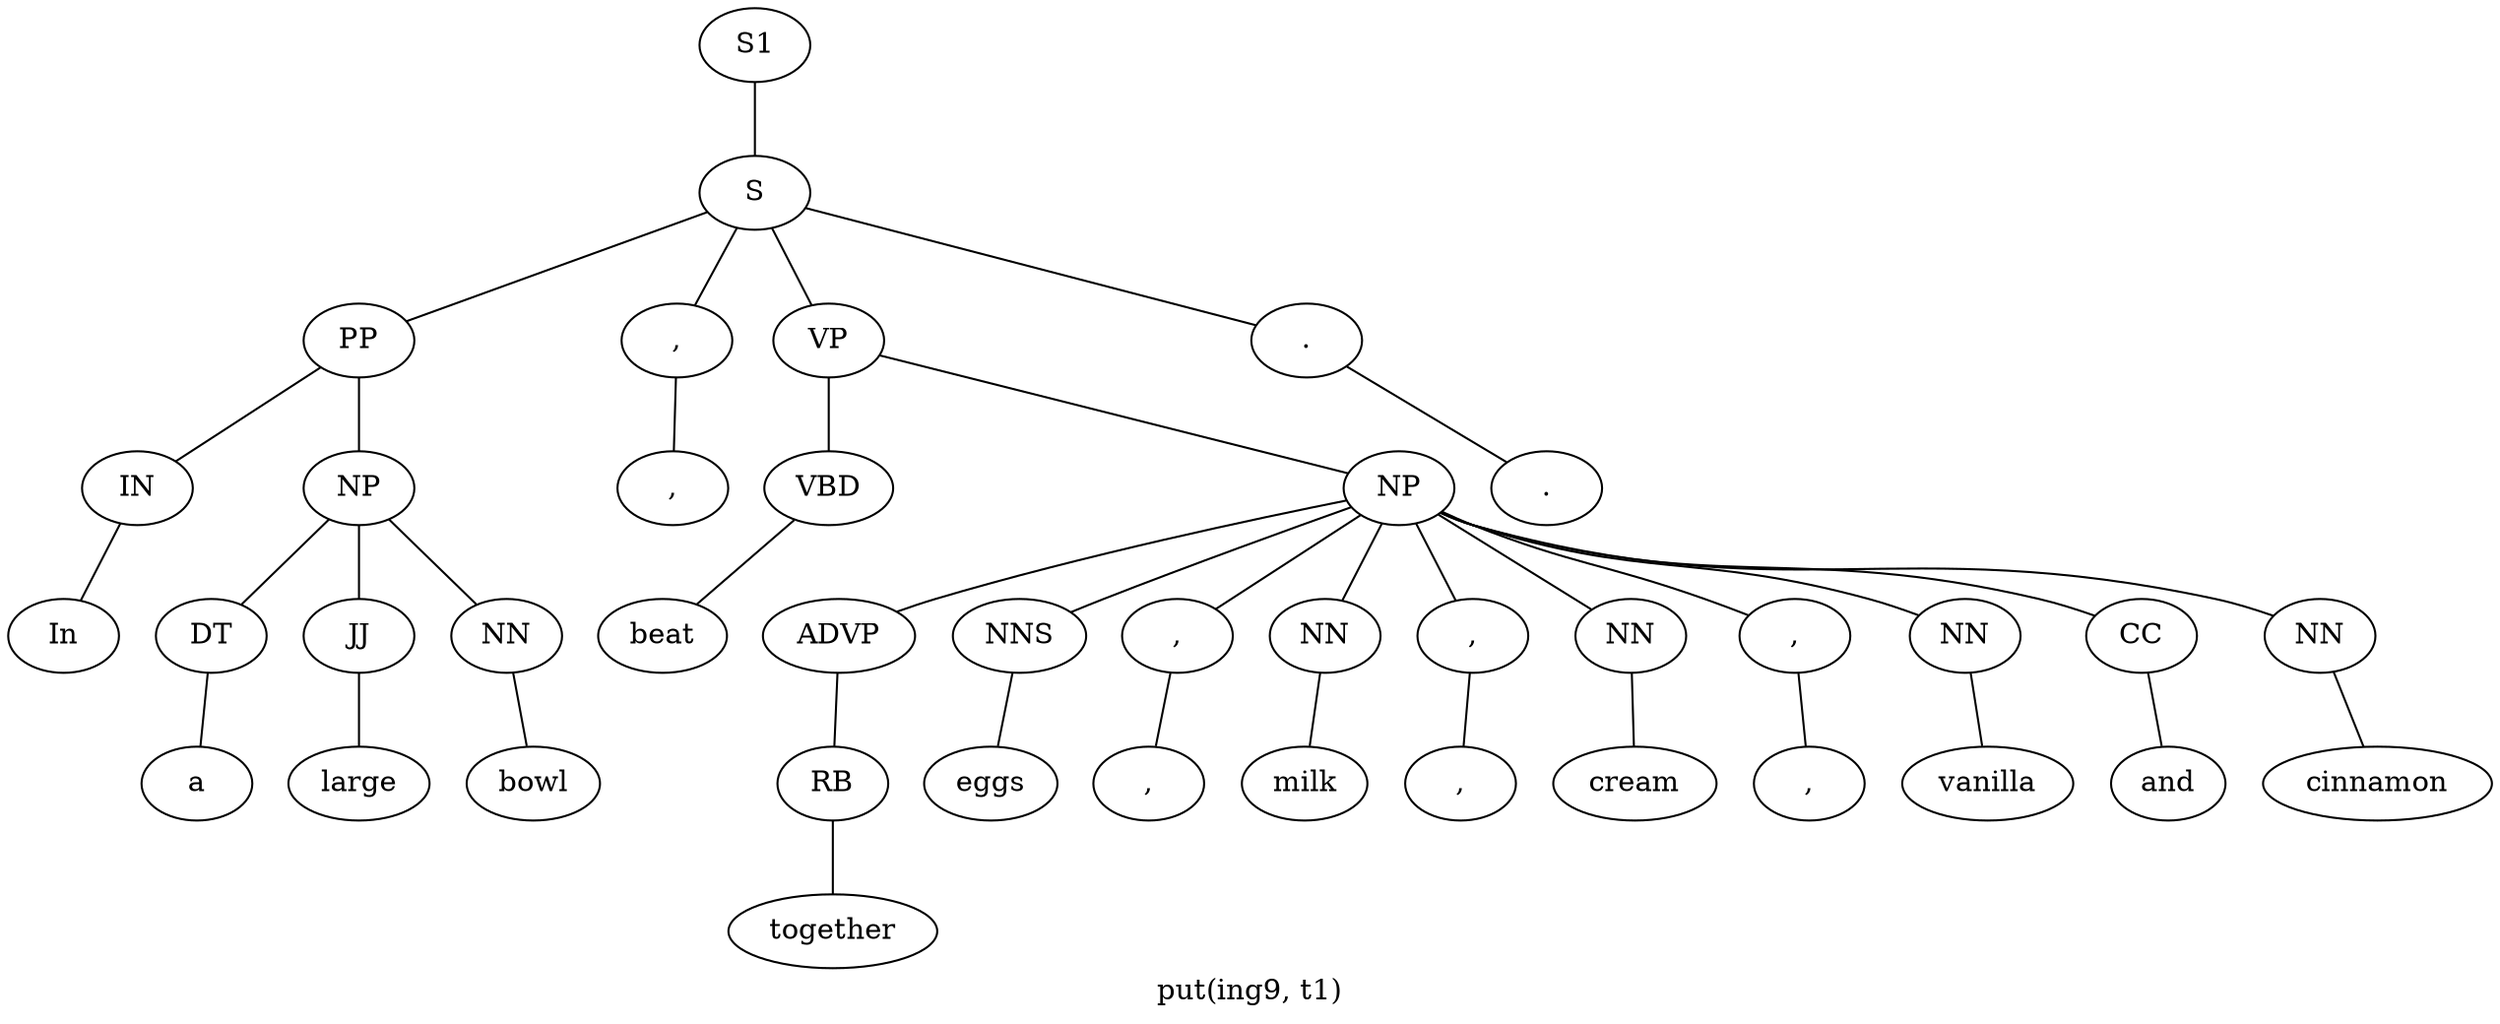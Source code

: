 graph SyntaxGraph {
	label = "put(ing9, t1)";
	Node0 [label="S1"];
	Node1 [label="S"];
	Node2 [label="PP"];
	Node3 [label="IN"];
	Node4 [label="In"];
	Node5 [label="NP"];
	Node6 [label="DT"];
	Node7 [label="a"];
	Node8 [label="JJ"];
	Node9 [label="large"];
	Node10 [label="NN"];
	Node11 [label="bowl"];
	Node12 [label=","];
	Node13 [label=","];
	Node14 [label="VP"];
	Node15 [label="VBD"];
	Node16 [label="beat"];
	Node17 [label="NP"];
	Node18 [label="ADVP"];
	Node19 [label="RB"];
	Node20 [label="together"];
	Node21 [label="NNS"];
	Node22 [label="eggs"];
	Node23 [label=","];
	Node24 [label=","];
	Node25 [label="NN"];
	Node26 [label="milk"];
	Node27 [label=","];
	Node28 [label=","];
	Node29 [label="NN"];
	Node30 [label="cream"];
	Node31 [label=","];
	Node32 [label=","];
	Node33 [label="NN"];
	Node34 [label="vanilla"];
	Node35 [label="CC"];
	Node36 [label="and"];
	Node37 [label="NN"];
	Node38 [label="cinnamon"];
	Node39 [label="."];
	Node40 [label="."];

	Node0 -- Node1;
	Node1 -- Node2;
	Node1 -- Node12;
	Node1 -- Node14;
	Node1 -- Node39;
	Node2 -- Node3;
	Node2 -- Node5;
	Node3 -- Node4;
	Node5 -- Node6;
	Node5 -- Node8;
	Node5 -- Node10;
	Node6 -- Node7;
	Node8 -- Node9;
	Node10 -- Node11;
	Node12 -- Node13;
	Node14 -- Node15;
	Node14 -- Node17;
	Node15 -- Node16;
	Node17 -- Node18;
	Node17 -- Node21;
	Node17 -- Node23;
	Node17 -- Node25;
	Node17 -- Node27;
	Node17 -- Node29;
	Node17 -- Node31;
	Node17 -- Node33;
	Node17 -- Node35;
	Node17 -- Node37;
	Node18 -- Node19;
	Node19 -- Node20;
	Node21 -- Node22;
	Node23 -- Node24;
	Node25 -- Node26;
	Node27 -- Node28;
	Node29 -- Node30;
	Node31 -- Node32;
	Node33 -- Node34;
	Node35 -- Node36;
	Node37 -- Node38;
	Node39 -- Node40;
}